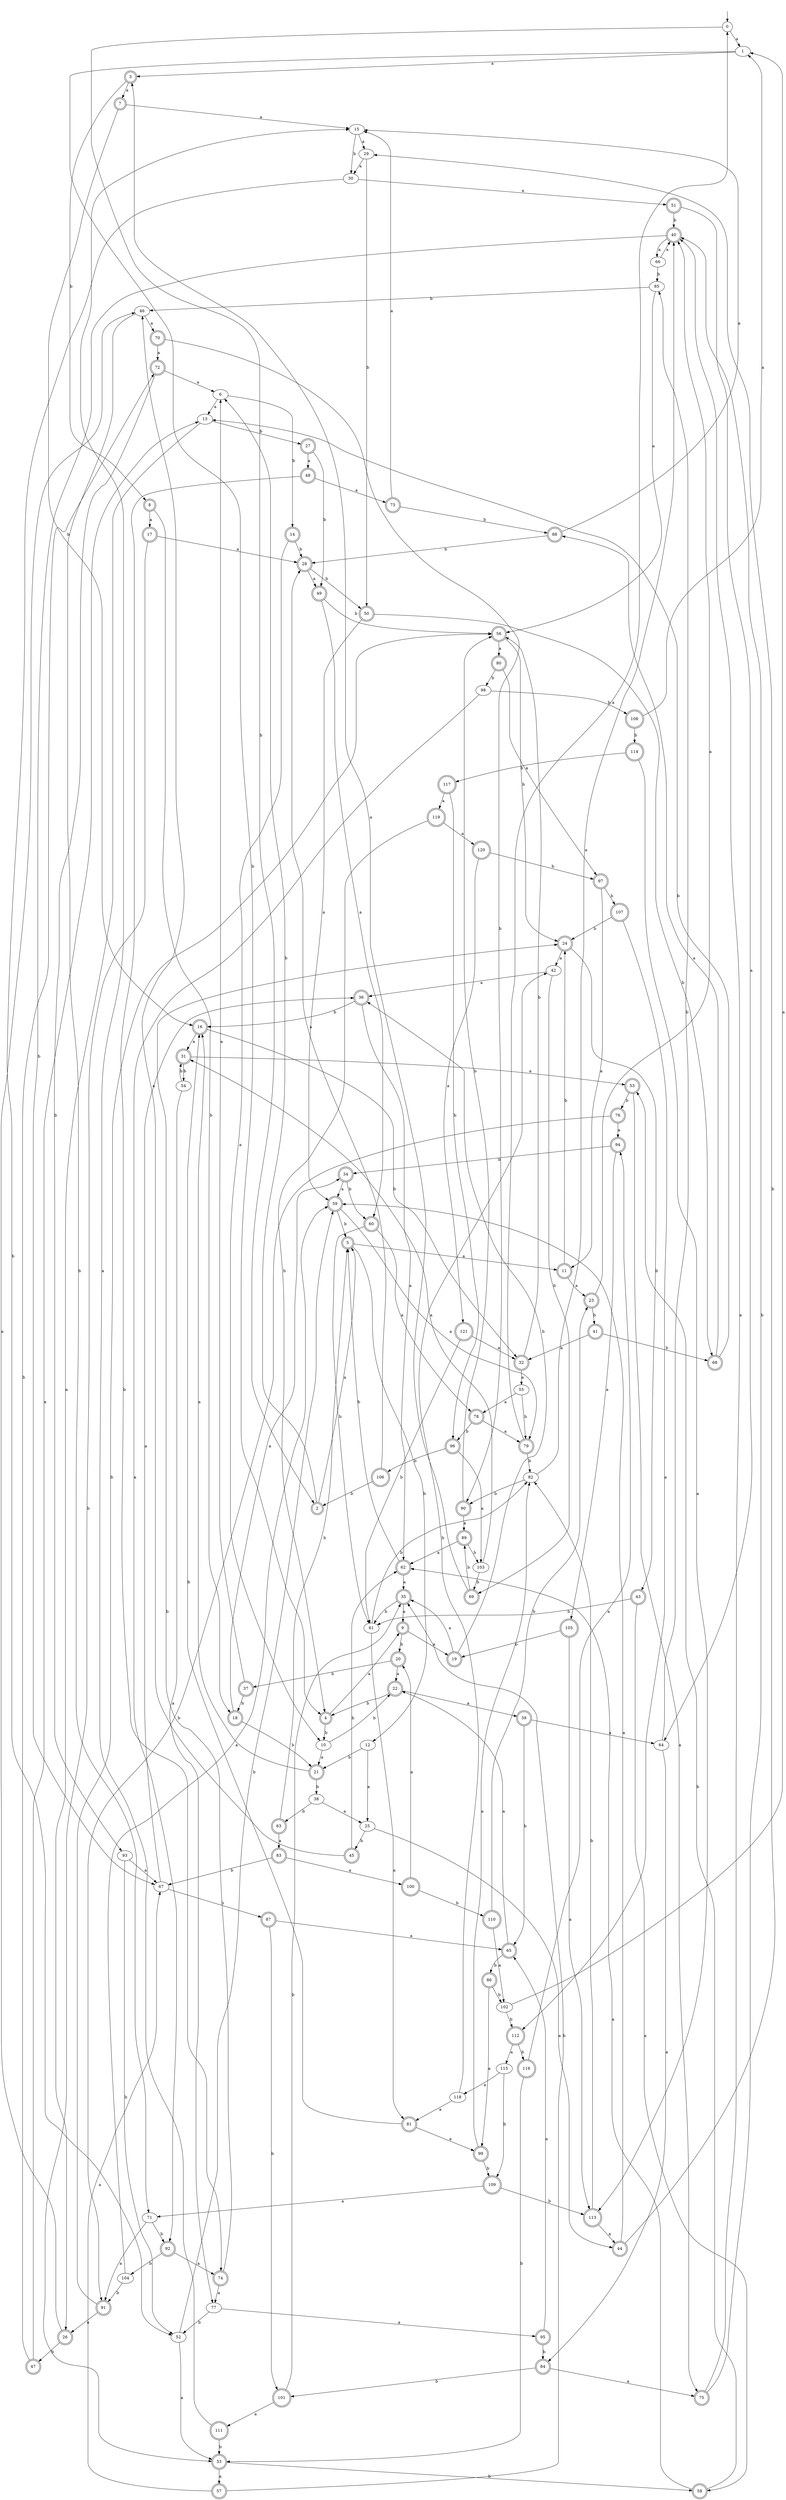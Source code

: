 digraph RandomDFA {
  __start0 [label="", shape=none];
  __start0 -> 0 [label=""];
  0 [shape=circle]
  0 -> 1 [label="a"]
  0 -> 2 [label="b"]
  1
  1 -> 3 [label="a"]
  1 -> 4 [label="b"]
  2 [shape=doublecircle]
  2 -> 5 [label="a"]
  2 -> 6 [label="b"]
  3 [shape=doublecircle]
  3 -> 7 [label="a"]
  3 -> 8 [label="b"]
  4 [shape=doublecircle]
  4 -> 9 [label="a"]
  4 -> 10 [label="b"]
  5 [shape=doublecircle]
  5 -> 11 [label="a"]
  5 -> 12 [label="b"]
  6
  6 -> 13 [label="a"]
  6 -> 14 [label="b"]
  7 [shape=doublecircle]
  7 -> 15 [label="a"]
  7 -> 16 [label="b"]
  8 [shape=doublecircle]
  8 -> 17 [label="a"]
  8 -> 18 [label="b"]
  9 [shape=doublecircle]
  9 -> 19 [label="a"]
  9 -> 20 [label="b"]
  10
  10 -> 21 [label="a"]
  10 -> 22 [label="b"]
  11 [shape=doublecircle]
  11 -> 23 [label="a"]
  11 -> 24 [label="b"]
  12
  12 -> 25 [label="a"]
  12 -> 21 [label="b"]
  13
  13 -> 26 [label="a"]
  13 -> 27 [label="b"]
  14 [shape=doublecircle]
  14 -> 10 [label="a"]
  14 -> 28 [label="b"]
  15
  15 -> 29 [label="a"]
  15 -> 30 [label="b"]
  16 [shape=doublecircle]
  16 -> 31 [label="a"]
  16 -> 32 [label="b"]
  17 [shape=doublecircle]
  17 -> 28 [label="a"]
  17 -> 33 [label="b"]
  18 [shape=doublecircle]
  18 -> 34 [label="a"]
  18 -> 21 [label="b"]
  19 [shape=doublecircle]
  19 -> 35 [label="a"]
  19 -> 36 [label="b"]
  20 [shape=doublecircle]
  20 -> 22 [label="a"]
  20 -> 37 [label="b"]
  21 [shape=doublecircle]
  21 -> 16 [label="a"]
  21 -> 38 [label="b"]
  22 [shape=doublecircle]
  22 -> 39 [label="a"]
  22 -> 4 [label="b"]
  23 [shape=doublecircle]
  23 -> 40 [label="a"]
  23 -> 41 [label="b"]
  24 [shape=doublecircle]
  24 -> 42 [label="a"]
  24 -> 43 [label="b"]
  25
  25 -> 44 [label="a"]
  25 -> 45 [label="b"]
  26 [shape=doublecircle]
  26 -> 46 [label="a"]
  26 -> 47 [label="b"]
  27 [shape=doublecircle]
  27 -> 48 [label="a"]
  27 -> 49 [label="b"]
  28 [shape=doublecircle]
  28 -> 49 [label="a"]
  28 -> 50 [label="b"]
  29
  29 -> 30 [label="a"]
  29 -> 50 [label="b"]
  30
  30 -> 51 [label="a"]
  30 -> 52 [label="b"]
  31 [shape=doublecircle]
  31 -> 53 [label="a"]
  31 -> 54 [label="b"]
  32 [shape=doublecircle]
  32 -> 55 [label="a"]
  32 -> 56 [label="b"]
  33 [shape=doublecircle]
  33 -> 57 [label="a"]
  33 -> 58 [label="b"]
  34 [shape=doublecircle]
  34 -> 59 [label="a"]
  34 -> 60 [label="b"]
  35 [shape=doublecircle]
  35 -> 9 [label="a"]
  35 -> 61 [label="b"]
  36 [shape=doublecircle]
  36 -> 62 [label="a"]
  36 -> 16 [label="b"]
  37 [shape=doublecircle]
  37 -> 6 [label="a"]
  37 -> 18 [label="b"]
  38
  38 -> 25 [label="a"]
  38 -> 63 [label="b"]
  39 [shape=doublecircle]
  39 -> 64 [label="a"]
  39 -> 65 [label="b"]
  40 [shape=doublecircle]
  40 -> 66 [label="a"]
  40 -> 67 [label="b"]
  41 [shape=doublecircle]
  41 -> 32 [label="a"]
  41 -> 68 [label="b"]
  42
  42 -> 36 [label="a"]
  42 -> 69 [label="b"]
  43 [shape=doublecircle]
  43 -> 58 [label="a"]
  43 -> 61 [label="b"]
  44 [shape=doublecircle]
  44 -> 59 [label="a"]
  44 -> 29 [label="b"]
  45 [shape=doublecircle]
  45 -> 46 [label="a"]
  45 -> 62 [label="b"]
  46
  46 -> 70 [label="a"]
  46 -> 71 [label="b"]
  47 [shape=doublecircle]
  47 -> 13 [label="a"]
  47 -> 72 [label="b"]
  48 [shape=doublecircle]
  48 -> 73 [label="a"]
  48 -> 74 [label="b"]
  49 [shape=doublecircle]
  49 -> 60 [label="a"]
  49 -> 56 [label="b"]
  50 [shape=doublecircle]
  50 -> 59 [label="a"]
  50 -> 68 [label="b"]
  51 [shape=doublecircle]
  51 -> 64 [label="a"]
  51 -> 40 [label="b"]
  52
  52 -> 33 [label="a"]
  52 -> 59 [label="b"]
  53 [shape=doublecircle]
  53 -> 75 [label="a"]
  53 -> 76 [label="b"]
  54
  54 -> 77 [label="a"]
  54 -> 31 [label="b"]
  55
  55 -> 78 [label="a"]
  55 -> 79 [label="b"]
  56 [shape=doublecircle]
  56 -> 80 [label="a"]
  56 -> 24 [label="b"]
  57 [shape=doublecircle]
  57 -> 67 [label="a"]
  57 -> 35 [label="b"]
  58 [shape=doublecircle]
  58 -> 62 [label="a"]
  58 -> 53 [label="b"]
  59 [shape=doublecircle]
  59 -> 79 [label="a"]
  59 -> 5 [label="b"]
  60 [shape=doublecircle]
  60 -> 78 [label="a"]
  60 -> 61 [label="b"]
  61
  61 -> 81 [label="a"]
  61 -> 82 [label="b"]
  62 [shape=doublecircle]
  62 -> 35 [label="a"]
  62 -> 5 [label="b"]
  63 [shape=doublecircle]
  63 -> 83 [label="a"]
  63 -> 5 [label="b"]
  64
  64 -> 84 [label="a"]
  64 -> 85 [label="b"]
  65 [shape=doublecircle]
  65 -> 22 [label="a"]
  65 -> 86 [label="b"]
  66
  66 -> 40 [label="a"]
  66 -> 85 [label="b"]
  67
  67 -> 36 [label="a"]
  67 -> 87 [label="b"]
  68 [shape=doublecircle]
  68 -> 88 [label="a"]
  68 -> 13 [label="b"]
  69 [shape=doublecircle]
  69 -> 3 [label="a"]
  69 -> 89 [label="b"]
  70 [shape=doublecircle]
  70 -> 72 [label="a"]
  70 -> 90 [label="b"]
  71
  71 -> 91 [label="a"]
  71 -> 92 [label="b"]
  72 [shape=doublecircle]
  72 -> 6 [label="a"]
  72 -> 93 [label="b"]
  73 [shape=doublecircle]
  73 -> 15 [label="a"]
  73 -> 88 [label="b"]
  74 [shape=doublecircle]
  74 -> 77 [label="a"]
  74 -> 24 [label="b"]
  75 [shape=doublecircle]
  75 -> 40 [label="a"]
  75 -> 40 [label="b"]
  76 [shape=doublecircle]
  76 -> 94 [label="a"]
  76 -> 91 [label="b"]
  77
  77 -> 95 [label="a"]
  77 -> 52 [label="b"]
  78 [shape=doublecircle]
  78 -> 79 [label="a"]
  78 -> 96 [label="b"]
  79 [shape=doublecircle]
  79 -> 0 [label="a"]
  79 -> 82 [label="b"]
  80 [shape=doublecircle]
  80 -> 97 [label="a"]
  80 -> 98 [label="b"]
  81 [shape=doublecircle]
  81 -> 99 [label="a"]
  81 -> 16 [label="b"]
  82
  82 -> 40 [label="a"]
  82 -> 90 [label="b"]
  83 [shape=doublecircle]
  83 -> 100 [label="a"]
  83 -> 67 [label="b"]
  84 [shape=doublecircle]
  84 -> 75 [label="a"]
  84 -> 101 [label="b"]
  85
  85 -> 56 [label="a"]
  85 -> 46 [label="b"]
  86 [shape=doublecircle]
  86 -> 99 [label="a"]
  86 -> 102 [label="b"]
  87 [shape=doublecircle]
  87 -> 65 [label="a"]
  87 -> 101 [label="b"]
  88 [shape=doublecircle]
  88 -> 15 [label="a"]
  88 -> 28 [label="b"]
  89 [shape=doublecircle]
  89 -> 62 [label="a"]
  89 -> 103 [label="b"]
  90 [shape=doublecircle]
  90 -> 89 [label="a"]
  90 -> 56 [label="b"]
  91 [shape=doublecircle]
  91 -> 26 [label="a"]
  91 -> 56 [label="b"]
  92 [shape=doublecircle]
  92 -> 74 [label="a"]
  92 -> 104 [label="b"]
  93
  93 -> 67 [label="a"]
  93 -> 52 [label="b"]
  94 [shape=doublecircle]
  94 -> 105 [label="a"]
  94 -> 34 [label="b"]
  95 [shape=doublecircle]
  95 -> 65 [label="a"]
  95 -> 84 [label="b"]
  96 [shape=doublecircle]
  96 -> 103 [label="a"]
  96 -> 106 [label="b"]
  97 [shape=doublecircle]
  97 -> 11 [label="a"]
  97 -> 107 [label="b"]
  98
  98 -> 92 [label="a"]
  98 -> 108 [label="b"]
  99 [shape=doublecircle]
  99 -> 82 [label="a"]
  99 -> 109 [label="b"]
  100 [shape=doublecircle]
  100 -> 20 [label="a"]
  100 -> 110 [label="b"]
  101 [shape=doublecircle]
  101 -> 111 [label="a"]
  101 -> 35 [label="b"]
  102
  102 -> 1 [label="a"]
  102 -> 112 [label="b"]
  103
  103 -> 31 [label="a"]
  103 -> 69 [label="b"]
  104
  104 -> 59 [label="a"]
  104 -> 91 [label="b"]
  105 [shape=doublecircle]
  105 -> 113 [label="a"]
  105 -> 19 [label="b"]
  106 [shape=doublecircle]
  106 -> 28 [label="a"]
  106 -> 2 [label="b"]
  107 [shape=doublecircle]
  107 -> 112 [label="a"]
  107 -> 24 [label="b"]
  108 [shape=doublecircle]
  108 -> 1 [label="a"]
  108 -> 114 [label="b"]
  109 [shape=doublecircle]
  109 -> 71 [label="a"]
  109 -> 113 [label="b"]
  110 [shape=doublecircle]
  110 -> 102 [label="a"]
  110 -> 23 [label="b"]
  111 [shape=doublecircle]
  111 -> 15 [label="a"]
  111 -> 33 [label="b"]
  112 [shape=doublecircle]
  112 -> 115 [label="a"]
  112 -> 116 [label="b"]
  113 [shape=doublecircle]
  113 -> 44 [label="a"]
  113 -> 82 [label="b"]
  114 [shape=doublecircle]
  114 -> 113 [label="a"]
  114 -> 117 [label="b"]
  115
  115 -> 118 [label="a"]
  115 -> 109 [label="b"]
  116 [shape=doublecircle]
  116 -> 94 [label="a"]
  116 -> 33 [label="b"]
  117 [shape=doublecircle]
  117 -> 119 [label="a"]
  117 -> 96 [label="b"]
  118
  118 -> 81 [label="a"]
  118 -> 42 [label="b"]
  119 [shape=doublecircle]
  119 -> 120 [label="a"]
  119 -> 4 [label="b"]
  120 [shape=doublecircle]
  120 -> 121 [label="a"]
  120 -> 97 [label="b"]
  121 [shape=doublecircle]
  121 -> 32 [label="a"]
  121 -> 61 [label="b"]
}
